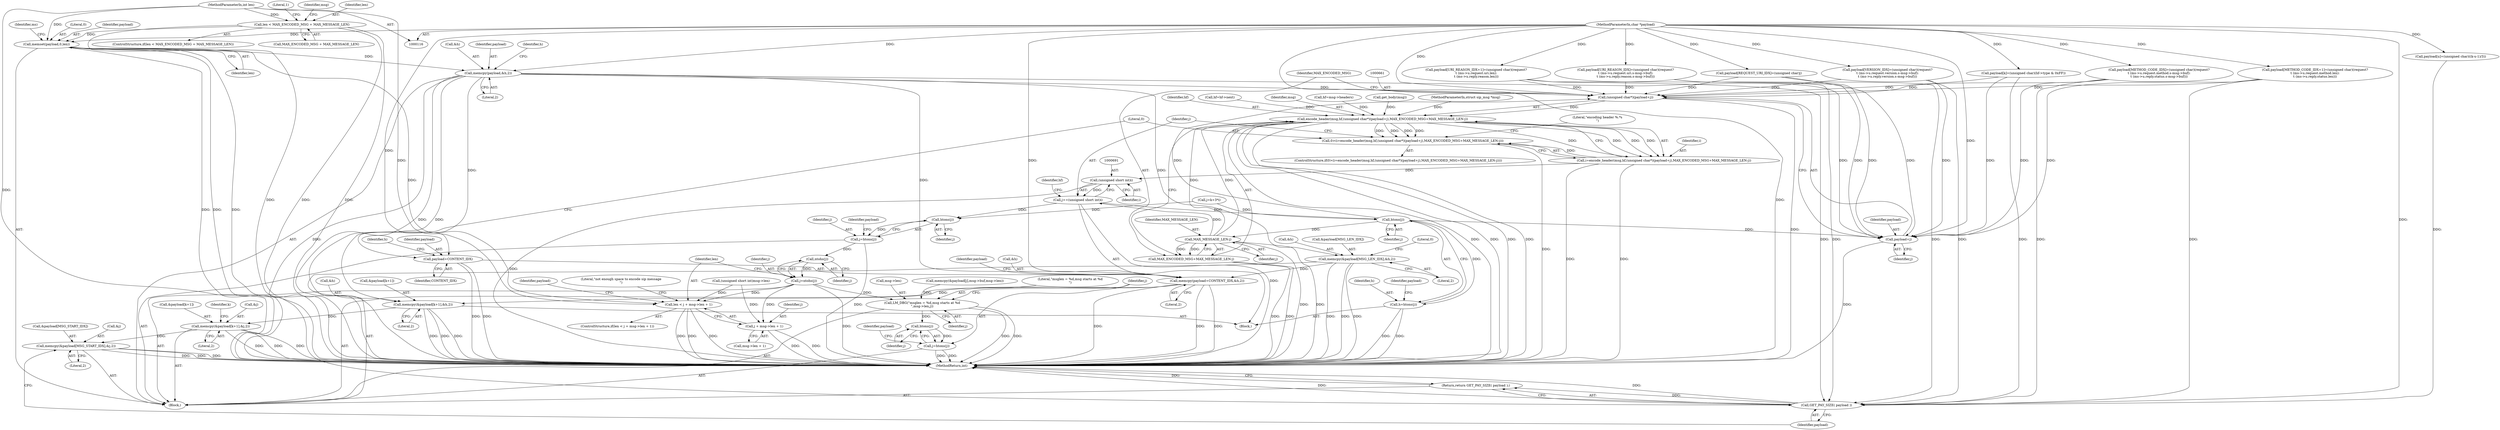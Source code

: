 digraph "0_kamailio_f50c9c853e7809810099c970780c30b0765b0643@API" {
"1000156" [label="(Call,memset(payload,0,len))"];
"1000118" [label="(MethodParameterIn,char *payload)"];
"1000136" [label="(Call,len < MAX_ENCODED_MSG + MAX_MESSAGE_LEN)"];
"1000119" [label="(MethodParameterIn,int len)"];
"1000246" [label="(Call,memcpy(payload,&h,2))"];
"1000259" [label="(Call,memcpy(&payload[MSG_LEN_IDX],&h,2))"];
"1000290" [label="(Call,memcpy(payload+CONTENT_IDX,&h,2))"];
"1000642" [label="(Call,memcpy(&payload[k+1],&h,2))"];
"1000710" [label="(Call,memcpy(&payload[k+1],&j,2))"];
"1000764" [label="(Call,memcpy(&payload[MSG_START_IDX],&j,2))"];
"1000291" [label="(Call,payload+CONTENT_IDX)"];
"1000660" [label="(Call,(unsigned char*)(payload+j))"];
"1000657" [label="(Call,encode_header(msg,hf,(unsigned char*)(payload+j),MAX_ENCODED_MSG+MAX_MESSAGE_LEN-j))"];
"1000653" [label="(Call,0>(i=encode_header(msg,hf,(unsigned char*)(payload+j),MAX_ENCODED_MSG+MAX_MESSAGE_LEN-j)))"];
"1000655" [label="(Call,i=encode_header(msg,hf,(unsigned char*)(payload+j),MAX_ENCODED_MSG+MAX_MESSAGE_LEN-j))"];
"1000690" [label="(Call,(unsigned short int)i)"];
"1000688" [label="(Call,j+=(unsigned short int)i)"];
"1000640" [label="(Call,htons(j))"];
"1000638" [label="(Call,h=htons(j))"];
"1000662" [label="(Call,payload+j)"];
"1000667" [label="(Call,MAX_MESSAGE_LEN-j)"];
"1000665" [label="(Call,MAX_ENCODED_MSG+MAX_MESSAGE_LEN-j)"];
"1000708" [label="(Call,htons(j))"];
"1000706" [label="(Call,j=htons(j))"];
"1000725" [label="(Call,ntohs(j))"];
"1000723" [label="(Call,j=ntohs(j))"];
"1000728" [label="(Call,len < j + msg->len + 1)"];
"1000730" [label="(Call,j + msg->len + 1)"];
"1000754" [label="(Call,LM_DBG(\"msglen = %d,msg starts at %d\n\",msg->len,j))"];
"1000762" [label="(Call,htons(j))"];
"1000760" [label="(Call,j=htons(j))"];
"1000773" [label="(Call,GET_PAY_SIZE( payload ))"];
"1000772" [label="(Return,return GET_PAY_SIZE( payload );)"];
"1000771" [label="(Literal,2)"];
"1000658" [label="(Identifier,msg)"];
"1000331" [label="(Call,payload[METHOD_CODE_IDX+1]=(unsigned char)(request?\n\t (ms->u.request.method.len):\n\t (ms->u.reply.status.len)))"];
"1000709" [label="(Identifier,j)"];
"1000665" [label="(Call,MAX_ENCODED_MSG+MAX_MESSAGE_LEN-j)"];
"1000611" [label="(Call,hf=msg->headers)"];
"1000266" [label="(Literal,2)"];
"1000655" [label="(Call,i=encode_header(msg,hf,(unsigned char*)(payload+j),MAX_ENCODED_MSG+MAX_MESSAGE_LEN-j))"];
"1000273" [label="(Call,get_body(msg))"];
"1000657" [label="(Call,encode_header(msg,hf,(unsigned char*)(payload+j),MAX_ENCODED_MSG+MAX_MESSAGE_LEN-j))"];
"1000294" [label="(Call,&h)"];
"1000769" [label="(Call,&j)"];
"1000640" [label="(Call,htons(j))"];
"1000136" [label="(Call,len < MAX_ENCODED_MSG + MAX_MESSAGE_LEN)"];
"1000656" [label="(Identifier,i)"];
"1000759" [label="(Identifier,j)"];
"1000260" [label="(Call,&payload[MSG_LEN_IDX])"];
"1000773" [label="(Call,GET_PAY_SIZE( payload ))"];
"1000708" [label="(Call,htons(j))"];
"1000765" [label="(Call,&payload[MSG_START_IDX])"];
"1000269" [label="(Literal,0)"];
"1000654" [label="(Literal,0)"];
"1000743" [label="(Call,memcpy(&payload[j],msg->buf,msg->len))"];
"1000291" [label="(Call,payload+CONTENT_IDX)"];
"1000639" [label="(Identifier,h)"];
"1000118" [label="(MethodParameterIn,char *payload)"];
"1000246" [label="(Call,memcpy(payload,&h,2))"];
"1000120" [label="(Block,)"];
"1000774" [label="(Identifier,payload)"];
"1000117" [label="(MethodParameterIn,struct sip_msg *msg)"];
"1000690" [label="(Call,(unsigned short int)i)"];
"1000782" [label="(MethodReturn,int)"];
"1000732" [label="(Call,msg->len + 1)"];
"1000669" [label="(Identifier,j)"];
"1000642" [label="(Call,memcpy(&payload[k+1],&h,2))"];
"1000764" [label="(Call,memcpy(&payload[MSG_START_IDX],&j,2))"];
"1000248" [label="(Call,&h)"];
"1000421" [label="(Call,payload[VERSION_IDX]=(unsigned char)(request?\n\t (ms->u.request.version.s-msg->buf):\n\t (ms->u.reply.version.s-msg->buf)))"];
"1000645" [label="(Identifier,payload)"];
"1000729" [label="(Identifier,len)"];
"1000296" [label="(Literal,2)"];
"1000763" [label="(Identifier,j)"];
"1000143" [label="(Literal,1)"];
"1000147" [label="(Identifier,msg)"];
"1000627" [label="(Call,payload[k]=(unsigned char)(hf->type & 0xFF))"];
"1000156" [label="(Call,memset(payload,0,len))"];
"1000728" [label="(Call,len < j + msg->len + 1)"];
"1000755" [label="(Literal,\"msglen = %d,msg starts at %d\n\")"];
"1000638" [label="(Call,h=htons(j))"];
"1000662" [label="(Call,payload+j)"];
"1000247" [label="(Identifier,payload)"];
"1000693" [label="(Call,payload[u]=(unsigned char)((k-u-1)/3))"];
"1000119" [label="(MethodParameterIn,int len)"];
"1000739" [label="(Literal,\"not enough space to encode sip message\n\")"];
"1000668" [label="(Identifier,MAX_MESSAGE_LEN)"];
"1000672" [label="(Literal,\"encoding header %.*s\n\")"];
"1000725" [label="(Call,ntohs(j))"];
"1000688" [label="(Call,j+=(unsigned short int)i)"];
"1000756" [label="(Call,msg->len)"];
"1000290" [label="(Call,memcpy(payload+CONTENT_IDX,&h,2))"];
"1000653" [label="(Call,0>(i=encode_header(msg,hf,(unsigned char*)(payload+j),MAX_ENCODED_MSG+MAX_MESSAGE_LEN-j)))"];
"1000159" [label="(Identifier,len)"];
"1000731" [label="(Identifier,j)"];
"1000727" [label="(ControlStructure,if(len < j + msg->len + 1))"];
"1000652" [label="(ControlStructure,if(0>(i=encode_header(msg,hf,(unsigned char*)(payload+j),MAX_ENCODED_MSG+MAX_MESSAGE_LEN-j))))"];
"1000254" [label="(Call,(unsigned short int)msg->len)"];
"1000666" [label="(Identifier,MAX_ENCODED_MSG)"];
"1000719" [label="(Literal,2)"];
"1000713" [label="(Identifier,payload)"];
"1000721" [label="(Identifier,k)"];
"1000295" [label="(Identifier,h)"];
"1000689" [label="(Identifier,j)"];
"1000393" [label="(Call,payload[URI_REASON_IDX+1]=(unsigned char)(request?\n\t (ms->u.request.uri.len):\n\t (ms->u.reply.reason.len)))"];
"1000649" [label="(Call,&h)"];
"1000259" [label="(Call,memcpy(&payload[MSG_LEN_IDX],&h,2))"];
"1000158" [label="(Literal,0)"];
"1000767" [label="(Identifier,payload)"];
"1000659" [label="(Identifier,hf)"];
"1000717" [label="(Call,&j)"];
"1000293" [label="(Identifier,CONTENT_IDX)"];
"1000706" [label="(Call,j=htons(j))"];
"1000599" [label="(Call,j=k+3*i)"];
"1000157" [label="(Identifier,payload)"];
"1000772" [label="(Return,return GET_PAY_SIZE( payload );)"];
"1000692" [label="(Identifier,i)"];
"1000726" [label="(Identifier,j)"];
"1000161" [label="(Identifier,ms)"];
"1000299" [label="(Identifier,payload)"];
"1000667" [label="(Call,MAX_MESSAGE_LEN-j)"];
"1000137" [label="(Identifier,len)"];
"1000754" [label="(Call,LM_DBG(\"msglen = %d,msg starts at %d\n\",msg->len,j))"];
"1000761" [label="(Identifier,j)"];
"1000663" [label="(Identifier,payload)"];
"1000135" [label="(ControlStructure,if(len < MAX_ENCODED_MSG + MAX_MESSAGE_LEN))"];
"1000651" [label="(Literal,2)"];
"1000619" [label="(Identifier,hf)"];
"1000760" [label="(Call,j=htons(j))"];
"1000641" [label="(Identifier,j)"];
"1000664" [label="(Identifier,j)"];
"1000762" [label="(Call,htons(j))"];
"1000643" [label="(Call,&payload[k+1])"];
"1000618" [label="(Call,hf=hf->next)"];
"1000264" [label="(Call,&h)"];
"1000724" [label="(Identifier,j)"];
"1000730" [label="(Call,j + msg->len + 1)"];
"1000626" [label="(Block,)"];
"1000707" [label="(Identifier,j)"];
"1000723" [label="(Call,j=ntohs(j))"];
"1000746" [label="(Identifier,payload)"];
"1000292" [label="(Identifier,payload)"];
"1000710" [label="(Call,memcpy(&payload[k+1],&j,2))"];
"1000297" [label="(Call,payload[METHOD_CODE_IDX]=(unsigned char)(request?\n\t (ms->u.request.method.s-msg->buf):\n\t (ms->u.reply.status.s-msg->buf)))"];
"1000138" [label="(Call,MAX_ENCODED_MSG + MAX_MESSAGE_LEN)"];
"1000359" [label="(Call,payload[URI_REASON_IDX]=(unsigned char)(request?\n\t (ms->u.request.uri.s-msg->buf):\n\t (ms->u.reply.reason.s-msg->buf)))"];
"1000250" [label="(Literal,2)"];
"1000555" [label="(Call,payload[REQUEST_URI_IDX]=(unsigned char)j)"];
"1000660" [label="(Call,(unsigned char*)(payload+j))"];
"1000711" [label="(Call,&payload[k+1])"];
"1000252" [label="(Identifier,h)"];
"1000156" -> "1000120"  [label="AST: "];
"1000156" -> "1000159"  [label="CFG: "];
"1000157" -> "1000156"  [label="AST: "];
"1000158" -> "1000156"  [label="AST: "];
"1000159" -> "1000156"  [label="AST: "];
"1000161" -> "1000156"  [label="CFG: "];
"1000156" -> "1000782"  [label="DDG: "];
"1000156" -> "1000782"  [label="DDG: "];
"1000156" -> "1000782"  [label="DDG: "];
"1000118" -> "1000156"  [label="DDG: "];
"1000136" -> "1000156"  [label="DDG: "];
"1000119" -> "1000156"  [label="DDG: "];
"1000156" -> "1000246"  [label="DDG: "];
"1000156" -> "1000728"  [label="DDG: "];
"1000118" -> "1000116"  [label="AST: "];
"1000118" -> "1000782"  [label="DDG: "];
"1000118" -> "1000246"  [label="DDG: "];
"1000118" -> "1000290"  [label="DDG: "];
"1000118" -> "1000291"  [label="DDG: "];
"1000118" -> "1000297"  [label="DDG: "];
"1000118" -> "1000331"  [label="DDG: "];
"1000118" -> "1000359"  [label="DDG: "];
"1000118" -> "1000393"  [label="DDG: "];
"1000118" -> "1000421"  [label="DDG: "];
"1000118" -> "1000555"  [label="DDG: "];
"1000118" -> "1000627"  [label="DDG: "];
"1000118" -> "1000660"  [label="DDG: "];
"1000118" -> "1000662"  [label="DDG: "];
"1000118" -> "1000693"  [label="DDG: "];
"1000118" -> "1000773"  [label="DDG: "];
"1000136" -> "1000135"  [label="AST: "];
"1000136" -> "1000138"  [label="CFG: "];
"1000137" -> "1000136"  [label="AST: "];
"1000138" -> "1000136"  [label="AST: "];
"1000143" -> "1000136"  [label="CFG: "];
"1000147" -> "1000136"  [label="CFG: "];
"1000136" -> "1000782"  [label="DDG: "];
"1000136" -> "1000782"  [label="DDG: "];
"1000136" -> "1000782"  [label="DDG: "];
"1000119" -> "1000136"  [label="DDG: "];
"1000119" -> "1000116"  [label="AST: "];
"1000119" -> "1000782"  [label="DDG: "];
"1000119" -> "1000728"  [label="DDG: "];
"1000246" -> "1000120"  [label="AST: "];
"1000246" -> "1000250"  [label="CFG: "];
"1000247" -> "1000246"  [label="AST: "];
"1000248" -> "1000246"  [label="AST: "];
"1000250" -> "1000246"  [label="AST: "];
"1000252" -> "1000246"  [label="CFG: "];
"1000246" -> "1000782"  [label="DDG: "];
"1000246" -> "1000782"  [label="DDG: "];
"1000246" -> "1000259"  [label="DDG: "];
"1000246" -> "1000290"  [label="DDG: "];
"1000246" -> "1000291"  [label="DDG: "];
"1000246" -> "1000660"  [label="DDG: "];
"1000246" -> "1000662"  [label="DDG: "];
"1000246" -> "1000773"  [label="DDG: "];
"1000259" -> "1000120"  [label="AST: "];
"1000259" -> "1000266"  [label="CFG: "];
"1000260" -> "1000259"  [label="AST: "];
"1000264" -> "1000259"  [label="AST: "];
"1000266" -> "1000259"  [label="AST: "];
"1000269" -> "1000259"  [label="CFG: "];
"1000259" -> "1000782"  [label="DDG: "];
"1000259" -> "1000782"  [label="DDG: "];
"1000259" -> "1000782"  [label="DDG: "];
"1000259" -> "1000290"  [label="DDG: "];
"1000290" -> "1000120"  [label="AST: "];
"1000290" -> "1000296"  [label="CFG: "];
"1000291" -> "1000290"  [label="AST: "];
"1000294" -> "1000290"  [label="AST: "];
"1000296" -> "1000290"  [label="AST: "];
"1000299" -> "1000290"  [label="CFG: "];
"1000290" -> "1000782"  [label="DDG: "];
"1000290" -> "1000782"  [label="DDG: "];
"1000290" -> "1000782"  [label="DDG: "];
"1000290" -> "1000642"  [label="DDG: "];
"1000642" -> "1000626"  [label="AST: "];
"1000642" -> "1000651"  [label="CFG: "];
"1000643" -> "1000642"  [label="AST: "];
"1000649" -> "1000642"  [label="AST: "];
"1000651" -> "1000642"  [label="AST: "];
"1000654" -> "1000642"  [label="CFG: "];
"1000642" -> "1000782"  [label="DDG: "];
"1000642" -> "1000782"  [label="DDG: "];
"1000642" -> "1000782"  [label="DDG: "];
"1000642" -> "1000710"  [label="DDG: "];
"1000710" -> "1000120"  [label="AST: "];
"1000710" -> "1000719"  [label="CFG: "];
"1000711" -> "1000710"  [label="AST: "];
"1000717" -> "1000710"  [label="AST: "];
"1000719" -> "1000710"  [label="AST: "];
"1000721" -> "1000710"  [label="CFG: "];
"1000710" -> "1000782"  [label="DDG: "];
"1000710" -> "1000782"  [label="DDG: "];
"1000710" -> "1000782"  [label="DDG: "];
"1000710" -> "1000764"  [label="DDG: "];
"1000764" -> "1000120"  [label="AST: "];
"1000764" -> "1000771"  [label="CFG: "];
"1000765" -> "1000764"  [label="AST: "];
"1000769" -> "1000764"  [label="AST: "];
"1000771" -> "1000764"  [label="AST: "];
"1000774" -> "1000764"  [label="CFG: "];
"1000764" -> "1000782"  [label="DDG: "];
"1000764" -> "1000782"  [label="DDG: "];
"1000764" -> "1000782"  [label="DDG: "];
"1000291" -> "1000293"  [label="CFG: "];
"1000292" -> "1000291"  [label="AST: "];
"1000293" -> "1000291"  [label="AST: "];
"1000295" -> "1000291"  [label="CFG: "];
"1000291" -> "1000782"  [label="DDG: "];
"1000291" -> "1000782"  [label="DDG: "];
"1000660" -> "1000657"  [label="AST: "];
"1000660" -> "1000662"  [label="CFG: "];
"1000661" -> "1000660"  [label="AST: "];
"1000662" -> "1000660"  [label="AST: "];
"1000666" -> "1000660"  [label="CFG: "];
"1000660" -> "1000782"  [label="DDG: "];
"1000660" -> "1000657"  [label="DDG: "];
"1000297" -> "1000660"  [label="DDG: "];
"1000555" -> "1000660"  [label="DDG: "];
"1000421" -> "1000660"  [label="DDG: "];
"1000359" -> "1000660"  [label="DDG: "];
"1000393" -> "1000660"  [label="DDG: "];
"1000331" -> "1000660"  [label="DDG: "];
"1000627" -> "1000660"  [label="DDG: "];
"1000640" -> "1000660"  [label="DDG: "];
"1000657" -> "1000655"  [label="AST: "];
"1000657" -> "1000665"  [label="CFG: "];
"1000658" -> "1000657"  [label="AST: "];
"1000659" -> "1000657"  [label="AST: "];
"1000665" -> "1000657"  [label="AST: "];
"1000655" -> "1000657"  [label="CFG: "];
"1000657" -> "1000782"  [label="DDG: "];
"1000657" -> "1000782"  [label="DDG: "];
"1000657" -> "1000782"  [label="DDG: "];
"1000657" -> "1000782"  [label="DDG: "];
"1000657" -> "1000653"  [label="DDG: "];
"1000657" -> "1000653"  [label="DDG: "];
"1000657" -> "1000653"  [label="DDG: "];
"1000657" -> "1000653"  [label="DDG: "];
"1000657" -> "1000655"  [label="DDG: "];
"1000657" -> "1000655"  [label="DDG: "];
"1000657" -> "1000655"  [label="DDG: "];
"1000657" -> "1000655"  [label="DDG: "];
"1000273" -> "1000657"  [label="DDG: "];
"1000117" -> "1000657"  [label="DDG: "];
"1000618" -> "1000657"  [label="DDG: "];
"1000611" -> "1000657"  [label="DDG: "];
"1000667" -> "1000657"  [label="DDG: "];
"1000667" -> "1000657"  [label="DDG: "];
"1000653" -> "1000652"  [label="AST: "];
"1000653" -> "1000655"  [label="CFG: "];
"1000654" -> "1000653"  [label="AST: "];
"1000655" -> "1000653"  [label="AST: "];
"1000672" -> "1000653"  [label="CFG: "];
"1000689" -> "1000653"  [label="CFG: "];
"1000653" -> "1000782"  [label="DDG: "];
"1000655" -> "1000653"  [label="DDG: "];
"1000656" -> "1000655"  [label="AST: "];
"1000655" -> "1000782"  [label="DDG: "];
"1000655" -> "1000782"  [label="DDG: "];
"1000655" -> "1000690"  [label="DDG: "];
"1000690" -> "1000688"  [label="AST: "];
"1000690" -> "1000692"  [label="CFG: "];
"1000691" -> "1000690"  [label="AST: "];
"1000692" -> "1000690"  [label="AST: "];
"1000688" -> "1000690"  [label="CFG: "];
"1000690" -> "1000782"  [label="DDG: "];
"1000690" -> "1000688"  [label="DDG: "];
"1000688" -> "1000626"  [label="AST: "];
"1000689" -> "1000688"  [label="AST: "];
"1000619" -> "1000688"  [label="CFG: "];
"1000688" -> "1000782"  [label="DDG: "];
"1000688" -> "1000640"  [label="DDG: "];
"1000667" -> "1000688"  [label="DDG: "];
"1000688" -> "1000708"  [label="DDG: "];
"1000640" -> "1000638"  [label="AST: "];
"1000640" -> "1000641"  [label="CFG: "];
"1000641" -> "1000640"  [label="AST: "];
"1000638" -> "1000640"  [label="CFG: "];
"1000640" -> "1000638"  [label="DDG: "];
"1000599" -> "1000640"  [label="DDG: "];
"1000640" -> "1000662"  [label="DDG: "];
"1000640" -> "1000667"  [label="DDG: "];
"1000638" -> "1000626"  [label="AST: "];
"1000639" -> "1000638"  [label="AST: "];
"1000645" -> "1000638"  [label="CFG: "];
"1000638" -> "1000782"  [label="DDG: "];
"1000638" -> "1000782"  [label="DDG: "];
"1000662" -> "1000664"  [label="CFG: "];
"1000663" -> "1000662"  [label="AST: "];
"1000664" -> "1000662"  [label="AST: "];
"1000662" -> "1000782"  [label="DDG: "];
"1000297" -> "1000662"  [label="DDG: "];
"1000555" -> "1000662"  [label="DDG: "];
"1000421" -> "1000662"  [label="DDG: "];
"1000359" -> "1000662"  [label="DDG: "];
"1000393" -> "1000662"  [label="DDG: "];
"1000331" -> "1000662"  [label="DDG: "];
"1000627" -> "1000662"  [label="DDG: "];
"1000667" -> "1000665"  [label="AST: "];
"1000667" -> "1000669"  [label="CFG: "];
"1000668" -> "1000667"  [label="AST: "];
"1000669" -> "1000667"  [label="AST: "];
"1000665" -> "1000667"  [label="CFG: "];
"1000667" -> "1000782"  [label="DDG: "];
"1000667" -> "1000782"  [label="DDG: "];
"1000667" -> "1000665"  [label="DDG: "];
"1000667" -> "1000665"  [label="DDG: "];
"1000666" -> "1000665"  [label="AST: "];
"1000665" -> "1000782"  [label="DDG: "];
"1000665" -> "1000782"  [label="DDG: "];
"1000708" -> "1000706"  [label="AST: "];
"1000708" -> "1000709"  [label="CFG: "];
"1000709" -> "1000708"  [label="AST: "];
"1000706" -> "1000708"  [label="CFG: "];
"1000708" -> "1000706"  [label="DDG: "];
"1000599" -> "1000708"  [label="DDG: "];
"1000706" -> "1000120"  [label="AST: "];
"1000707" -> "1000706"  [label="AST: "];
"1000713" -> "1000706"  [label="CFG: "];
"1000706" -> "1000782"  [label="DDG: "];
"1000706" -> "1000725"  [label="DDG: "];
"1000725" -> "1000723"  [label="AST: "];
"1000725" -> "1000726"  [label="CFG: "];
"1000726" -> "1000725"  [label="AST: "];
"1000723" -> "1000725"  [label="CFG: "];
"1000725" -> "1000723"  [label="DDG: "];
"1000723" -> "1000120"  [label="AST: "];
"1000724" -> "1000723"  [label="AST: "];
"1000729" -> "1000723"  [label="CFG: "];
"1000723" -> "1000782"  [label="DDG: "];
"1000723" -> "1000728"  [label="DDG: "];
"1000723" -> "1000730"  [label="DDG: "];
"1000723" -> "1000754"  [label="DDG: "];
"1000728" -> "1000727"  [label="AST: "];
"1000728" -> "1000730"  [label="CFG: "];
"1000729" -> "1000728"  [label="AST: "];
"1000730" -> "1000728"  [label="AST: "];
"1000739" -> "1000728"  [label="CFG: "];
"1000746" -> "1000728"  [label="CFG: "];
"1000728" -> "1000782"  [label="DDG: "];
"1000728" -> "1000782"  [label="DDG: "];
"1000728" -> "1000782"  [label="DDG: "];
"1000254" -> "1000728"  [label="DDG: "];
"1000730" -> "1000732"  [label="CFG: "];
"1000731" -> "1000730"  [label="AST: "];
"1000732" -> "1000730"  [label="AST: "];
"1000730" -> "1000782"  [label="DDG: "];
"1000730" -> "1000782"  [label="DDG: "];
"1000254" -> "1000730"  [label="DDG: "];
"1000754" -> "1000120"  [label="AST: "];
"1000754" -> "1000759"  [label="CFG: "];
"1000755" -> "1000754"  [label="AST: "];
"1000756" -> "1000754"  [label="AST: "];
"1000759" -> "1000754"  [label="AST: "];
"1000761" -> "1000754"  [label="CFG: "];
"1000754" -> "1000782"  [label="DDG: "];
"1000754" -> "1000782"  [label="DDG: "];
"1000743" -> "1000754"  [label="DDG: "];
"1000754" -> "1000762"  [label="DDG: "];
"1000762" -> "1000760"  [label="AST: "];
"1000762" -> "1000763"  [label="CFG: "];
"1000763" -> "1000762"  [label="AST: "];
"1000760" -> "1000762"  [label="CFG: "];
"1000762" -> "1000760"  [label="DDG: "];
"1000760" -> "1000120"  [label="AST: "];
"1000761" -> "1000760"  [label="AST: "];
"1000767" -> "1000760"  [label="CFG: "];
"1000760" -> "1000782"  [label="DDG: "];
"1000760" -> "1000782"  [label="DDG: "];
"1000773" -> "1000772"  [label="AST: "];
"1000773" -> "1000774"  [label="CFG: "];
"1000774" -> "1000773"  [label="AST: "];
"1000772" -> "1000773"  [label="CFG: "];
"1000773" -> "1000782"  [label="DDG: "];
"1000773" -> "1000782"  [label="DDG: "];
"1000773" -> "1000772"  [label="DDG: "];
"1000297" -> "1000773"  [label="DDG: "];
"1000555" -> "1000773"  [label="DDG: "];
"1000421" -> "1000773"  [label="DDG: "];
"1000393" -> "1000773"  [label="DDG: "];
"1000331" -> "1000773"  [label="DDG: "];
"1000627" -> "1000773"  [label="DDG: "];
"1000693" -> "1000773"  [label="DDG: "];
"1000359" -> "1000773"  [label="DDG: "];
"1000772" -> "1000120"  [label="AST: "];
"1000782" -> "1000772"  [label="CFG: "];
"1000772" -> "1000782"  [label="DDG: "];
}
